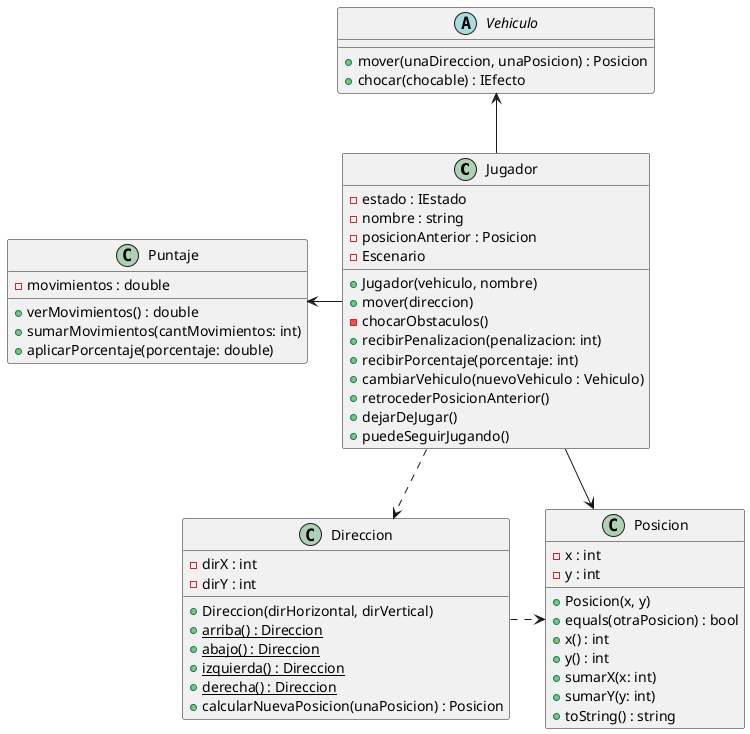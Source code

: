 @startuml
'https://plantuml.com/class-diagram

class Jugador {
    - estado : IEstado
    - nombre : string
    - posicionAnterior : Posicion
    - Escenario
    + Jugador(vehiculo, nombre)
    + mover(direccion)
    - chocarObstaculos()
    + recibirPenalizacion(penalizacion: int)
    + recibirPorcentaje(porcentaje: int)
    + cambiarVehiculo(nuevoVehiculo : Vehiculo)
    + retrocederPosicionAnterior()
    + dejarDeJugar()
    + puedeSeguirJugando()
}

abstract class Vehiculo {
    + mover(unaDireccion, unaPosicion) : Posicion
    + chocar(chocable) : IEfecto
}

class Puntaje {
    - movimientos : double
    + verMovimientos() : double
    + sumarMovimientos(cantMovimientos: int)
    + aplicarPorcentaje(porcentaje: double)
}

class Posicion {
    - x : int
    - y : int
    + Posicion(x, y)
    + equals(otraPosicion) : bool
    + x() : int
    + y() : int
    + sumarX(x: int)
    + sumarY(y: int)
    + toString() : string
}

class Direccion {
    - dirX : int
    - dirY : int
    + Direccion(dirHorizontal, dirVertical)
    + arriba() : Direccion {static}
    + abajo() : Direccion {static}
    + izquierda() : Direccion {static}
    + derecha() : Direccion {static}
    + calcularNuevaPosicion(unaPosicion) : Posicion
}

Vehiculo <-- Jugador
Jugador -> Posicion
Jugador ..> Direccion
Direccion .> Posicion
Puntaje <- Jugador

@enduml